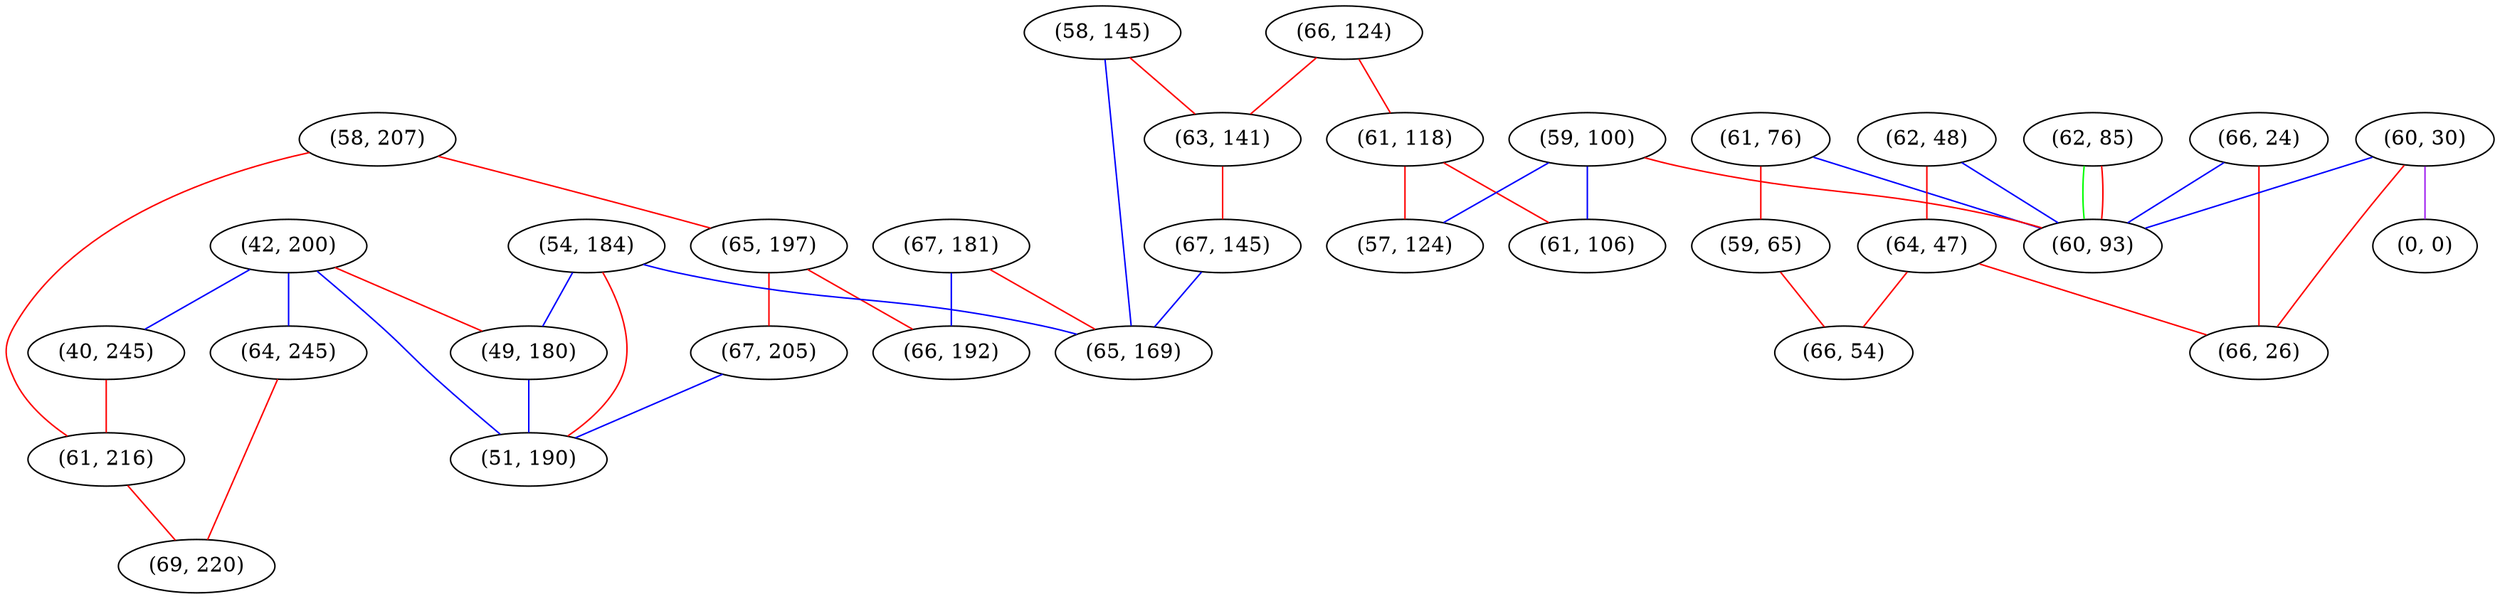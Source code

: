 graph "" {
"(58, 207)";
"(42, 200)";
"(64, 245)";
"(58, 145)";
"(40, 245)";
"(61, 76)";
"(62, 48)";
"(66, 24)";
"(66, 124)";
"(59, 65)";
"(64, 47)";
"(67, 181)";
"(61, 118)";
"(65, 197)";
"(63, 141)";
"(60, 30)";
"(0, 0)";
"(54, 184)";
"(62, 85)";
"(67, 205)";
"(49, 180)";
"(59, 100)";
"(61, 216)";
"(69, 220)";
"(67, 145)";
"(57, 124)";
"(66, 26)";
"(66, 54)";
"(60, 93)";
"(61, 106)";
"(66, 192)";
"(65, 169)";
"(51, 190)";
"(58, 207)" -- "(65, 197)"  [color=red, key=0, weight=1];
"(58, 207)" -- "(61, 216)"  [color=red, key=0, weight=1];
"(42, 200)" -- "(64, 245)"  [color=blue, key=0, weight=3];
"(42, 200)" -- "(40, 245)"  [color=blue, key=0, weight=3];
"(42, 200)" -- "(51, 190)"  [color=blue, key=0, weight=3];
"(42, 200)" -- "(49, 180)"  [color=red, key=0, weight=1];
"(64, 245)" -- "(69, 220)"  [color=red, key=0, weight=1];
"(58, 145)" -- "(63, 141)"  [color=red, key=0, weight=1];
"(58, 145)" -- "(65, 169)"  [color=blue, key=0, weight=3];
"(40, 245)" -- "(61, 216)"  [color=red, key=0, weight=1];
"(61, 76)" -- "(60, 93)"  [color=blue, key=0, weight=3];
"(61, 76)" -- "(59, 65)"  [color=red, key=0, weight=1];
"(62, 48)" -- "(60, 93)"  [color=blue, key=0, weight=3];
"(62, 48)" -- "(64, 47)"  [color=red, key=0, weight=1];
"(66, 24)" -- "(60, 93)"  [color=blue, key=0, weight=3];
"(66, 24)" -- "(66, 26)"  [color=red, key=0, weight=1];
"(66, 124)" -- "(61, 118)"  [color=red, key=0, weight=1];
"(66, 124)" -- "(63, 141)"  [color=red, key=0, weight=1];
"(59, 65)" -- "(66, 54)"  [color=red, key=0, weight=1];
"(64, 47)" -- "(66, 54)"  [color=red, key=0, weight=1];
"(64, 47)" -- "(66, 26)"  [color=red, key=0, weight=1];
"(67, 181)" -- "(66, 192)"  [color=blue, key=0, weight=3];
"(67, 181)" -- "(65, 169)"  [color=red, key=0, weight=1];
"(61, 118)" -- "(61, 106)"  [color=red, key=0, weight=1];
"(61, 118)" -- "(57, 124)"  [color=red, key=0, weight=1];
"(65, 197)" -- "(66, 192)"  [color=red, key=0, weight=1];
"(65, 197)" -- "(67, 205)"  [color=red, key=0, weight=1];
"(63, 141)" -- "(67, 145)"  [color=red, key=0, weight=1];
"(60, 30)" -- "(60, 93)"  [color=blue, key=0, weight=3];
"(60, 30)" -- "(0, 0)"  [color=purple, key=0, weight=4];
"(60, 30)" -- "(66, 26)"  [color=red, key=0, weight=1];
"(54, 184)" -- "(49, 180)"  [color=blue, key=0, weight=3];
"(54, 184)" -- "(51, 190)"  [color=red, key=0, weight=1];
"(54, 184)" -- "(65, 169)"  [color=blue, key=0, weight=3];
"(62, 85)" -- "(60, 93)"  [color=green, key=0, weight=2];
"(62, 85)" -- "(60, 93)"  [color=red, key=1, weight=1];
"(67, 205)" -- "(51, 190)"  [color=blue, key=0, weight=3];
"(49, 180)" -- "(51, 190)"  [color=blue, key=0, weight=3];
"(59, 100)" -- "(60, 93)"  [color=red, key=0, weight=1];
"(59, 100)" -- "(61, 106)"  [color=blue, key=0, weight=3];
"(59, 100)" -- "(57, 124)"  [color=blue, key=0, weight=3];
"(61, 216)" -- "(69, 220)"  [color=red, key=0, weight=1];
"(67, 145)" -- "(65, 169)"  [color=blue, key=0, weight=3];
}
